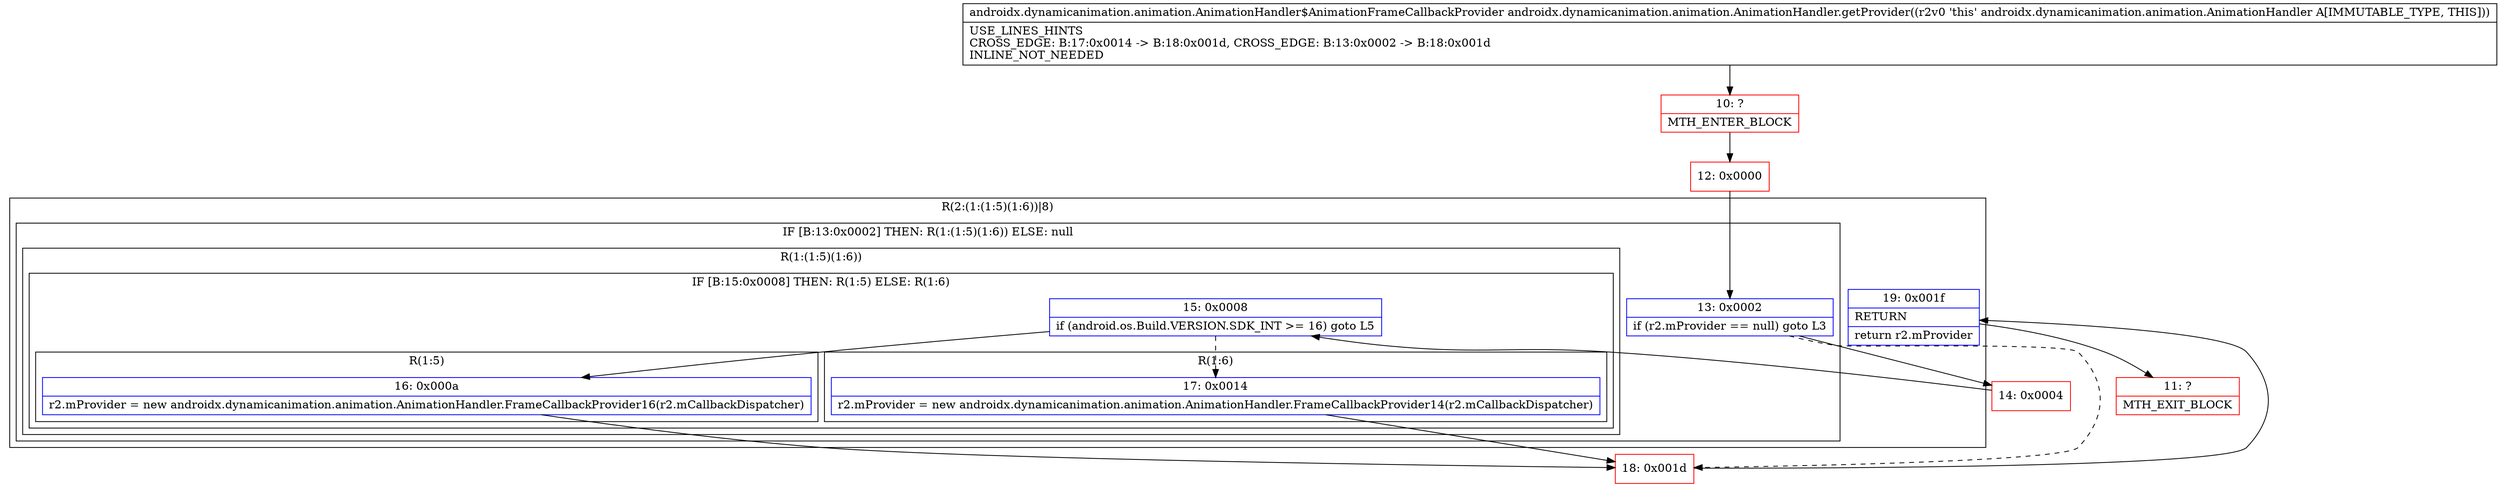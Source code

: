 digraph "CFG forandroidx.dynamicanimation.animation.AnimationHandler.getProvider()Landroidx\/dynamicanimation\/animation\/AnimationHandler$AnimationFrameCallbackProvider;" {
subgraph cluster_Region_827645997 {
label = "R(2:(1:(1:5)(1:6))|8)";
node [shape=record,color=blue];
subgraph cluster_IfRegion_5779150 {
label = "IF [B:13:0x0002] THEN: R(1:(1:5)(1:6)) ELSE: null";
node [shape=record,color=blue];
Node_13 [shape=record,label="{13\:\ 0x0002|if (r2.mProvider == null) goto L3\l}"];
subgraph cluster_Region_1433204988 {
label = "R(1:(1:5)(1:6))";
node [shape=record,color=blue];
subgraph cluster_IfRegion_841142547 {
label = "IF [B:15:0x0008] THEN: R(1:5) ELSE: R(1:6)";
node [shape=record,color=blue];
Node_15 [shape=record,label="{15\:\ 0x0008|if (android.os.Build.VERSION.SDK_INT \>= 16) goto L5\l}"];
subgraph cluster_Region_610339570 {
label = "R(1:5)";
node [shape=record,color=blue];
Node_16 [shape=record,label="{16\:\ 0x000a|r2.mProvider = new androidx.dynamicanimation.animation.AnimationHandler.FrameCallbackProvider16(r2.mCallbackDispatcher)\l}"];
}
subgraph cluster_Region_1703837422 {
label = "R(1:6)";
node [shape=record,color=blue];
Node_17 [shape=record,label="{17\:\ 0x0014|r2.mProvider = new androidx.dynamicanimation.animation.AnimationHandler.FrameCallbackProvider14(r2.mCallbackDispatcher)\l}"];
}
}
}
}
Node_19 [shape=record,label="{19\:\ 0x001f|RETURN\l|return r2.mProvider\l}"];
}
Node_10 [shape=record,color=red,label="{10\:\ ?|MTH_ENTER_BLOCK\l}"];
Node_12 [shape=record,color=red,label="{12\:\ 0x0000}"];
Node_14 [shape=record,color=red,label="{14\:\ 0x0004}"];
Node_18 [shape=record,color=red,label="{18\:\ 0x001d}"];
Node_11 [shape=record,color=red,label="{11\:\ ?|MTH_EXIT_BLOCK\l}"];
MethodNode[shape=record,label="{androidx.dynamicanimation.animation.AnimationHandler$AnimationFrameCallbackProvider androidx.dynamicanimation.animation.AnimationHandler.getProvider((r2v0 'this' androidx.dynamicanimation.animation.AnimationHandler A[IMMUTABLE_TYPE, THIS]))  | USE_LINES_HINTS\lCROSS_EDGE: B:17:0x0014 \-\> B:18:0x001d, CROSS_EDGE: B:13:0x0002 \-\> B:18:0x001d\lINLINE_NOT_NEEDED\l}"];
MethodNode -> Node_10;Node_13 -> Node_14;
Node_13 -> Node_18[style=dashed];
Node_15 -> Node_16;
Node_15 -> Node_17[style=dashed];
Node_16 -> Node_18;
Node_17 -> Node_18;
Node_19 -> Node_11;
Node_10 -> Node_12;
Node_12 -> Node_13;
Node_14 -> Node_15;
Node_18 -> Node_19;
}

